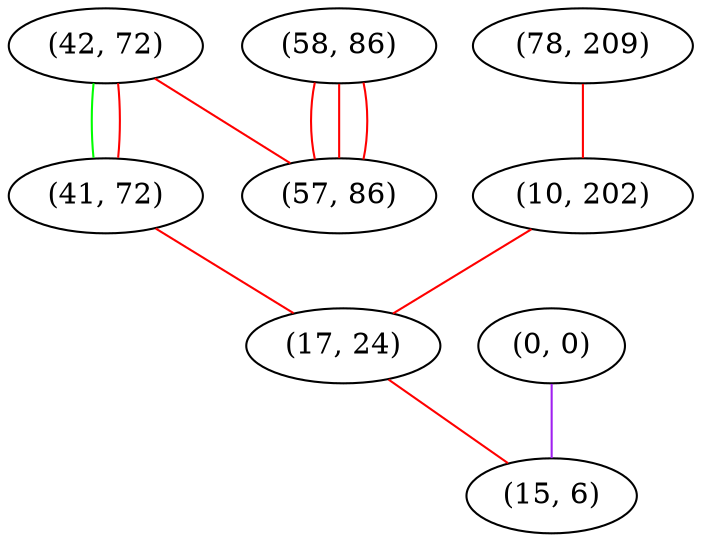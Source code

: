 graph "" {
"(42, 72)";
"(78, 209)";
"(0, 0)";
"(10, 202)";
"(41, 72)";
"(58, 86)";
"(17, 24)";
"(15, 6)";
"(57, 86)";
"(42, 72)" -- "(41, 72)"  [color=green, key=0, weight=2];
"(42, 72)" -- "(41, 72)"  [color=red, key=1, weight=1];
"(42, 72)" -- "(57, 86)"  [color=red, key=0, weight=1];
"(78, 209)" -- "(10, 202)"  [color=red, key=0, weight=1];
"(0, 0)" -- "(15, 6)"  [color=purple, key=0, weight=4];
"(10, 202)" -- "(17, 24)"  [color=red, key=0, weight=1];
"(41, 72)" -- "(17, 24)"  [color=red, key=0, weight=1];
"(58, 86)" -- "(57, 86)"  [color=red, key=0, weight=1];
"(58, 86)" -- "(57, 86)"  [color=red, key=1, weight=1];
"(58, 86)" -- "(57, 86)"  [color=red, key=2, weight=1];
"(17, 24)" -- "(15, 6)"  [color=red, key=0, weight=1];
}
